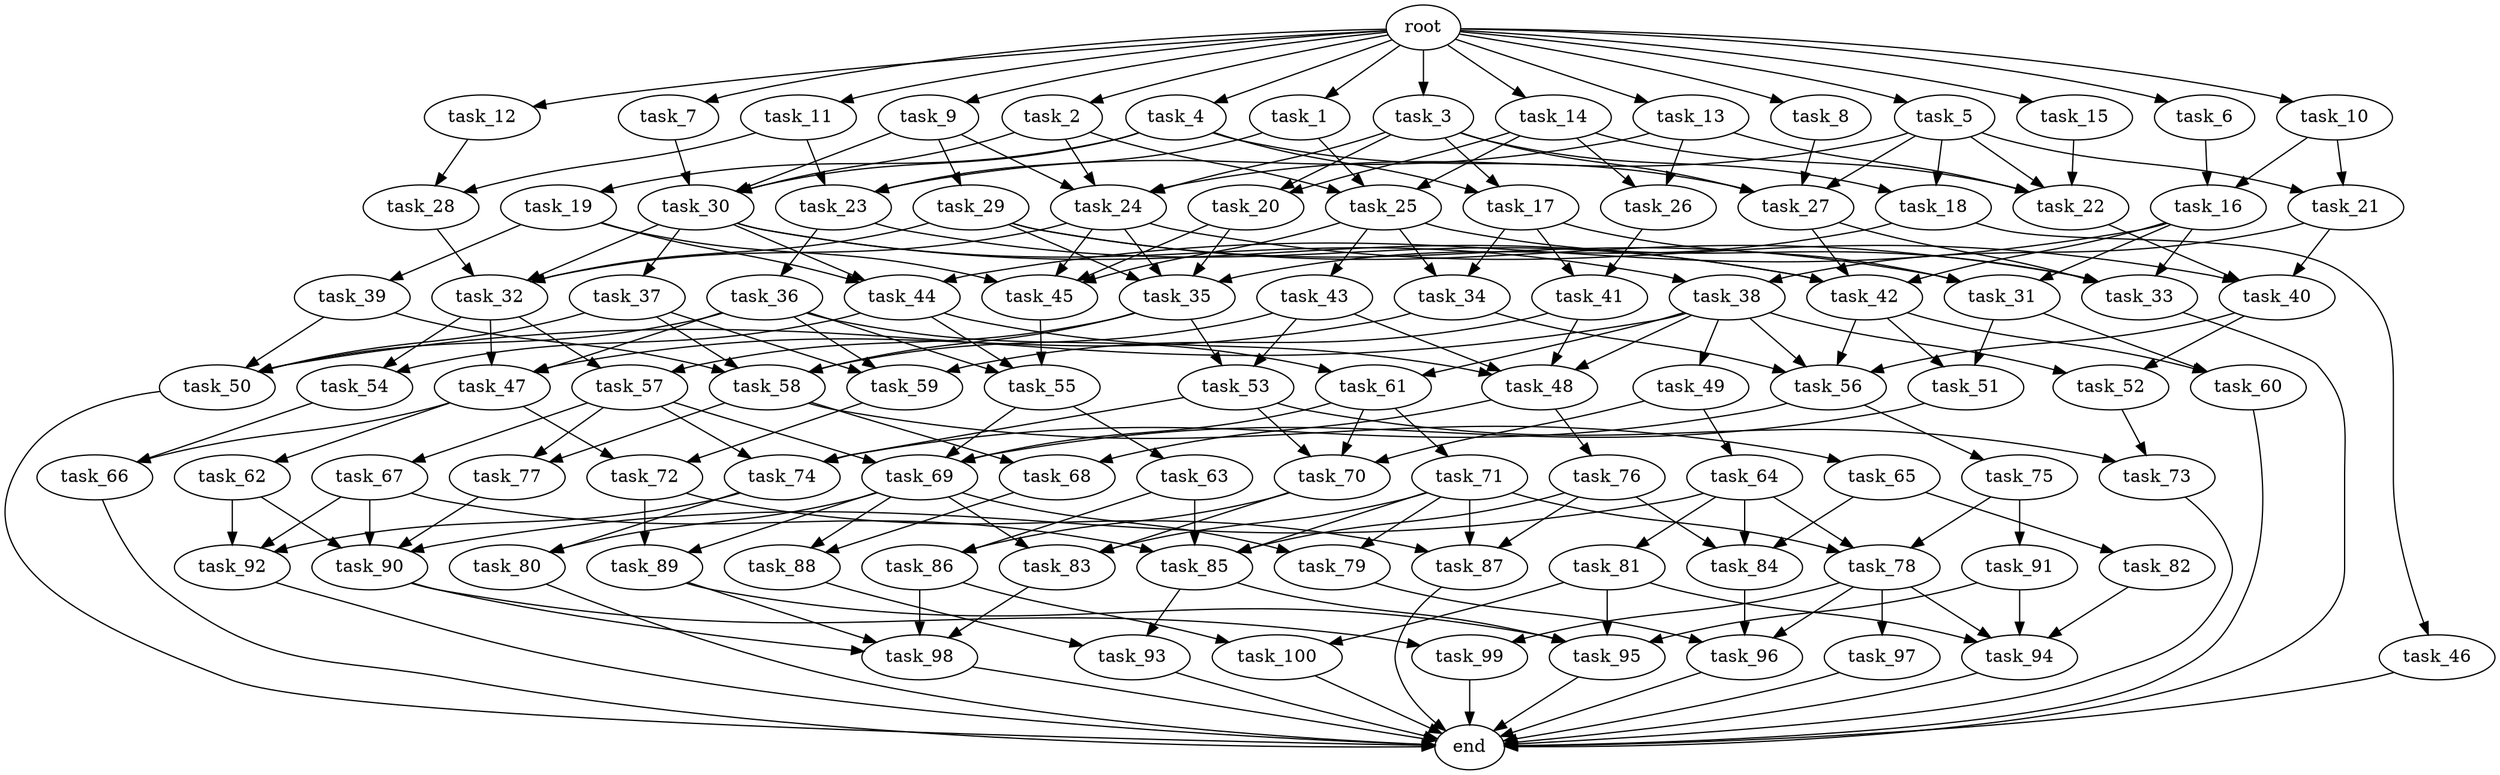 digraph G {
  task_66 [size="6.943117e+08"];
  task_71 [size="3.299204e+09"];
  task_79 [size="8.724534e+08"];
  task_27 [size="4.839465e+07"];
  task_34 [size="4.623757e+09"];
  task_69 [size="2.283670e+09"];
  task_63 [size="2.654362e+09"];
  task_87 [size="4.235990e+07"];
  task_26 [size="3.575526e+09"];
  task_25 [size="1.265658e+09"];
  task_44 [size="5.883272e+08"];
  task_19 [size="3.345272e+09"];
  task_57 [size="4.137079e+09"];
  task_47 [size="2.444186e+09"];
  task_29 [size="3.969119e+09"];
  task_20 [size="4.378832e+09"];
  task_56 [size="1.034112e+09"];
  task_15 [size="6.136028e+08"];
  task_77 [size="4.065709e+09"];
  task_92 [size="3.246488e+09"];
  task_100 [size="4.624342e+09"];
  task_16 [size="1.994286e+09"];
  task_91 [size="3.762591e+08"];
  task_82 [size="4.690116e+09"];
  task_73 [size="2.724911e+09"];
  task_65 [size="2.818928e+09"];
  task_10 [size="2.631180e+09"];
  task_30 [size="3.680850e+09"];
  task_23 [size="2.935172e+09"];
  task_78 [size="2.637353e+08"];
  task_28 [size="3.277689e+09"];
  task_38 [size="1.665328e+09"];
  task_32 [size="1.505913e+08"];
  task_4 [size="3.150342e+09"];
  task_9 [size="4.159662e+09"];
  task_84 [size="2.717900e+09"];
  task_14 [size="3.418460e+09"];
  end [size="0.000000e+00"];
  task_83 [size="1.765403e+09"];
  task_90 [size="1.780825e+09"];
  task_59 [size="4.845749e+09"];
  task_12 [size="3.396488e+09"];
  task_46 [size="4.166196e+09"];
  task_36 [size="3.187106e+09"];
  task_40 [size="2.334212e+09"];
  task_62 [size="3.541864e+09"];
  task_45 [size="1.278894e+09"];
  task_53 [size="2.458461e+09"];
  task_24 [size="9.943246e+08"];
  task_33 [size="4.054209e+08"];
  task_89 [size="3.706222e+08"];
  task_94 [size="2.493409e+09"];
  task_41 [size="1.120652e+09"];
  task_72 [size="1.822540e+09"];
  task_18 [size="4.562085e+08"];
  task_64 [size="2.026320e+09"];
  task_54 [size="1.716566e+09"];
  task_95 [size="4.011965e+09"];
  task_70 [size="1.283705e+09"];
  task_11 [size="3.115950e+09"];
  task_43 [size="4.599026e+08"];
  task_88 [size="4.344320e+09"];
  task_96 [size="3.017170e+08"];
  task_6 [size="1.519531e+09"];
  task_42 [size="1.079744e+09"];
  task_17 [size="3.104970e+09"];
  task_22 [size="1.098356e+09"];
  task_93 [size="3.003939e+09"];
  task_98 [size="3.716158e+09"];
  task_97 [size="1.918906e+09"];
  task_58 [size="4.432637e+09"];
  task_67 [size="4.052254e+08"];
  root [size="0.000000e+00"];
  task_48 [size="2.900993e+09"];
  task_35 [size="3.934934e+09"];
  task_80 [size="3.594107e+09"];
  task_99 [size="4.633875e+09"];
  task_68 [size="1.411368e+09"];
  task_1 [size="1.358983e+09"];
  task_55 [size="2.400989e+08"];
  task_13 [size="4.860288e+09"];
  task_52 [size="5.301938e+08"];
  task_81 [size="4.496713e+09"];
  task_39 [size="3.703748e+09"];
  task_2 [size="2.187518e+09"];
  task_37 [size="4.166354e+09"];
  task_5 [size="3.820861e+09"];
  task_76 [size="4.990769e+09"];
  task_51 [size="2.349801e+09"];
  task_7 [size="1.094891e+09"];
  task_60 [size="3.577911e+09"];
  task_74 [size="4.657207e+08"];
  task_85 [size="4.197455e+09"];
  task_49 [size="1.032049e+09"];
  task_31 [size="2.293741e+09"];
  task_21 [size="3.002890e+09"];
  task_3 [size="5.423748e+08"];
  task_8 [size="6.819314e+08"];
  task_75 [size="2.401888e+09"];
  task_50 [size="2.683067e+09"];
  task_61 [size="2.989170e+09"];
  task_86 [size="2.476036e+09"];

  task_66 -> end [size="1.000000e-12"];
  task_71 -> task_79 [size="6.598407e+08"];
  task_71 -> task_87 [size="6.598407e+08"];
  task_71 -> task_83 [size="6.598407e+08"];
  task_71 -> task_78 [size="6.598407e+08"];
  task_71 -> task_85 [size="6.598407e+08"];
  task_79 -> task_96 [size="8.724534e+07"];
  task_27 -> task_33 [size="2.419732e+06"];
  task_27 -> task_42 [size="2.419732e+06"];
  task_34 -> task_56 [size="4.623757e+08"];
  task_34 -> task_47 [size="4.623757e+08"];
  task_69 -> task_79 [size="1.141835e+08"];
  task_69 -> task_88 [size="1.141835e+08"];
  task_69 -> task_80 [size="1.141835e+08"];
  task_69 -> task_89 [size="1.141835e+08"];
  task_69 -> task_83 [size="1.141835e+08"];
  task_63 -> task_86 [size="5.308724e+08"];
  task_63 -> task_85 [size="5.308724e+08"];
  task_87 -> end [size="1.000000e-12"];
  task_26 -> task_41 [size="3.575526e+08"];
  task_25 -> task_34 [size="8.437722e+07"];
  task_25 -> task_33 [size="8.437722e+07"];
  task_25 -> task_43 [size="8.437722e+07"];
  task_25 -> task_45 [size="8.437722e+07"];
  task_44 -> task_54 [size="3.922181e+07"];
  task_44 -> task_55 [size="3.922181e+07"];
  task_44 -> task_48 [size="3.922181e+07"];
  task_19 -> task_39 [size="6.690544e+08"];
  task_19 -> task_45 [size="6.690544e+08"];
  task_19 -> task_44 [size="6.690544e+08"];
  task_57 -> task_67 [size="4.137079e+08"];
  task_57 -> task_74 [size="4.137079e+08"];
  task_57 -> task_69 [size="4.137079e+08"];
  task_57 -> task_77 [size="4.137079e+08"];
  task_47 -> task_62 [size="1.629457e+08"];
  task_47 -> task_66 [size="1.629457e+08"];
  task_47 -> task_72 [size="1.629457e+08"];
  task_29 -> task_31 [size="7.938238e+08"];
  task_29 -> task_32 [size="7.938238e+08"];
  task_29 -> task_33 [size="7.938238e+08"];
  task_29 -> task_35 [size="7.938238e+08"];
  task_20 -> task_45 [size="4.378832e+08"];
  task_20 -> task_35 [size="4.378832e+08"];
  task_56 -> task_75 [size="5.170558e+07"];
  task_56 -> task_74 [size="5.170558e+07"];
  task_15 -> task_22 [size="1.227206e+08"];
  task_77 -> task_90 [size="4.065709e+08"];
  task_92 -> end [size="1.000000e-12"];
  task_100 -> end [size="1.000000e-12"];
  task_16 -> task_31 [size="1.994286e+08"];
  task_16 -> task_33 [size="1.994286e+08"];
  task_16 -> task_42 [size="1.994286e+08"];
  task_16 -> task_44 [size="1.994286e+08"];
  task_91 -> task_94 [size="7.525183e+07"];
  task_91 -> task_95 [size="7.525183e+07"];
  task_82 -> task_94 [size="9.380233e+08"];
  task_73 -> end [size="1.000000e-12"];
  task_65 -> task_84 [size="5.637856e+08"];
  task_65 -> task_82 [size="5.637856e+08"];
  task_10 -> task_21 [size="5.262361e+08"];
  task_10 -> task_16 [size="5.262361e+08"];
  task_30 -> task_37 [size="1.840425e+08"];
  task_30 -> task_38 [size="1.840425e+08"];
  task_30 -> task_32 [size="1.840425e+08"];
  task_30 -> task_42 [size="1.840425e+08"];
  task_30 -> task_44 [size="1.840425e+08"];
  task_23 -> task_36 [size="1.956781e+08"];
  task_23 -> task_42 [size="1.956781e+08"];
  task_78 -> task_94 [size="1.758235e+07"];
  task_78 -> task_96 [size="1.758235e+07"];
  task_78 -> task_97 [size="1.758235e+07"];
  task_78 -> task_99 [size="1.758235e+07"];
  task_28 -> task_32 [size="3.277689e+08"];
  task_38 -> task_49 [size="1.665328e+08"];
  task_38 -> task_50 [size="1.665328e+08"];
  task_38 -> task_56 [size="1.665328e+08"];
  task_38 -> task_52 [size="1.665328e+08"];
  task_38 -> task_48 [size="1.665328e+08"];
  task_38 -> task_61 [size="1.665328e+08"];
  task_32 -> task_54 [size="7.529567e+06"];
  task_32 -> task_57 [size="7.529567e+06"];
  task_32 -> task_47 [size="7.529567e+06"];
  task_4 -> task_19 [size="6.300684e+08"];
  task_4 -> task_27 [size="6.300684e+08"];
  task_4 -> task_17 [size="6.300684e+08"];
  task_4 -> task_30 [size="6.300684e+08"];
  task_9 -> task_24 [size="8.319324e+08"];
  task_9 -> task_30 [size="8.319324e+08"];
  task_9 -> task_29 [size="8.319324e+08"];
  task_84 -> task_96 [size="1.811933e+08"];
  task_14 -> task_20 [size="6.836920e+08"];
  task_14 -> task_26 [size="6.836920e+08"];
  task_14 -> task_22 [size="6.836920e+08"];
  task_14 -> task_25 [size="6.836920e+08"];
  task_83 -> task_98 [size="1.176935e+08"];
  task_90 -> task_99 [size="8.904127e+07"];
  task_90 -> task_98 [size="8.904127e+07"];
  task_59 -> task_72 [size="3.230499e+08"];
  task_12 -> task_28 [size="6.792975e+08"];
  task_46 -> end [size="1.000000e-12"];
  task_36 -> task_50 [size="6.374213e+08"];
  task_36 -> task_59 [size="6.374213e+08"];
  task_36 -> task_47 [size="6.374213e+08"];
  task_36 -> task_55 [size="6.374213e+08"];
  task_36 -> task_61 [size="6.374213e+08"];
  task_40 -> task_56 [size="1.556142e+08"];
  task_40 -> task_52 [size="1.556142e+08"];
  task_62 -> task_90 [size="7.083728e+08"];
  task_62 -> task_92 [size="7.083728e+08"];
  task_45 -> task_55 [size="6.394471e+07"];
  task_53 -> task_70 [size="2.458461e+08"];
  task_53 -> task_74 [size="2.458461e+08"];
  task_53 -> task_73 [size="2.458461e+08"];
  task_24 -> task_40 [size="4.971623e+07"];
  task_24 -> task_32 [size="4.971623e+07"];
  task_24 -> task_45 [size="4.971623e+07"];
  task_24 -> task_35 [size="4.971623e+07"];
  task_33 -> end [size="1.000000e-12"];
  task_89 -> task_95 [size="3.706222e+07"];
  task_89 -> task_98 [size="3.706222e+07"];
  task_94 -> end [size="1.000000e-12"];
  task_41 -> task_59 [size="1.120652e+08"];
  task_41 -> task_48 [size="1.120652e+08"];
  task_72 -> task_87 [size="1.822540e+08"];
  task_72 -> task_89 [size="1.822540e+08"];
  task_18 -> task_46 [size="4.562085e+07"];
  task_18 -> task_35 [size="4.562085e+07"];
  task_64 -> task_90 [size="4.052641e+08"];
  task_64 -> task_81 [size="4.052641e+08"];
  task_64 -> task_84 [size="4.052641e+08"];
  task_64 -> task_78 [size="4.052641e+08"];
  task_54 -> task_66 [size="1.716566e+08"];
  task_95 -> end [size="1.000000e-12"];
  task_70 -> task_83 [size="8.558032e+07"];
  task_70 -> task_86 [size="8.558032e+07"];
  task_11 -> task_28 [size="6.231900e+08"];
  task_11 -> task_23 [size="6.231900e+08"];
  task_43 -> task_58 [size="9.198052e+07"];
  task_43 -> task_53 [size="9.198052e+07"];
  task_43 -> task_48 [size="9.198052e+07"];
  task_88 -> task_93 [size="4.344320e+08"];
  task_96 -> end [size="1.000000e-12"];
  task_6 -> task_16 [size="3.039062e+08"];
  task_42 -> task_60 [size="5.398720e+07"];
  task_42 -> task_56 [size="5.398720e+07"];
  task_42 -> task_51 [size="5.398720e+07"];
  task_17 -> task_31 [size="3.104970e+08"];
  task_17 -> task_34 [size="3.104970e+08"];
  task_17 -> task_41 [size="3.104970e+08"];
  task_22 -> task_40 [size="5.491781e+07"];
  task_93 -> end [size="1.000000e-12"];
  task_98 -> end [size="1.000000e-12"];
  task_97 -> end [size="1.000000e-12"];
  task_58 -> task_68 [size="2.216318e+08"];
  task_58 -> task_65 [size="2.216318e+08"];
  task_58 -> task_77 [size="2.216318e+08"];
  task_67 -> task_90 [size="8.104507e+07"];
  task_67 -> task_92 [size="8.104507e+07"];
  task_67 -> task_85 [size="8.104507e+07"];
  root -> task_4 [size="1.000000e-12"];
  root -> task_1 [size="1.000000e-12"];
  root -> task_7 [size="1.000000e-12"];
  root -> task_13 [size="1.000000e-12"];
  root -> task_8 [size="1.000000e-12"];
  root -> task_11 [size="1.000000e-12"];
  root -> task_15 [size="1.000000e-12"];
  root -> task_2 [size="1.000000e-12"];
  root -> task_9 [size="1.000000e-12"];
  root -> task_6 [size="1.000000e-12"];
  root -> task_14 [size="1.000000e-12"];
  root -> task_5 [size="1.000000e-12"];
  root -> task_12 [size="1.000000e-12"];
  root -> task_3 [size="1.000000e-12"];
  root -> task_10 [size="1.000000e-12"];
  task_48 -> task_68 [size="1.450496e+08"];
  task_48 -> task_76 [size="1.450496e+08"];
  task_35 -> task_58 [size="1.967467e+08"];
  task_35 -> task_53 [size="1.967467e+08"];
  task_35 -> task_57 [size="1.967467e+08"];
  task_80 -> end [size="1.000000e-12"];
  task_99 -> end [size="1.000000e-12"];
  task_68 -> task_88 [size="1.411368e+08"];
  task_1 -> task_23 [size="2.717965e+08"];
  task_1 -> task_25 [size="2.717965e+08"];
  task_55 -> task_63 [size="1.600659e+07"];
  task_55 -> task_69 [size="1.600659e+07"];
  task_13 -> task_26 [size="9.720576e+08"];
  task_13 -> task_22 [size="9.720576e+08"];
  task_13 -> task_23 [size="9.720576e+08"];
  task_52 -> task_73 [size="5.301938e+07"];
  task_81 -> task_94 [size="8.993427e+08"];
  task_81 -> task_100 [size="8.993427e+08"];
  task_81 -> task_95 [size="8.993427e+08"];
  task_39 -> task_58 [size="7.407497e+08"];
  task_39 -> task_50 [size="7.407497e+08"];
  task_2 -> task_24 [size="4.375037e+08"];
  task_2 -> task_30 [size="4.375037e+08"];
  task_2 -> task_25 [size="4.375037e+08"];
  task_37 -> task_58 [size="8.332709e+08"];
  task_37 -> task_50 [size="8.332709e+08"];
  task_37 -> task_59 [size="8.332709e+08"];
  task_5 -> task_27 [size="7.641722e+08"];
  task_5 -> task_21 [size="7.641722e+08"];
  task_5 -> task_22 [size="7.641722e+08"];
  task_5 -> task_24 [size="7.641722e+08"];
  task_5 -> task_18 [size="7.641722e+08"];
  task_76 -> task_87 [size="9.981538e+08"];
  task_76 -> task_84 [size="9.981538e+08"];
  task_76 -> task_85 [size="9.981538e+08"];
  task_51 -> task_69 [size="2.349801e+08"];
  task_7 -> task_30 [size="2.189782e+08"];
  task_60 -> end [size="1.000000e-12"];
  task_74 -> task_80 [size="3.104804e+07"];
  task_74 -> task_92 [size="3.104804e+07"];
  task_85 -> task_95 [size="2.098727e+08"];
  task_85 -> task_93 [size="2.098727e+08"];
  task_49 -> task_70 [size="2.064098e+08"];
  task_49 -> task_64 [size="2.064098e+08"];
  task_31 -> task_60 [size="1.529161e+08"];
  task_31 -> task_51 [size="1.529161e+08"];
  task_21 -> task_40 [size="3.002890e+08"];
  task_21 -> task_38 [size="3.002890e+08"];
  task_3 -> task_27 [size="1.084750e+08"];
  task_3 -> task_20 [size="1.084750e+08"];
  task_3 -> task_17 [size="1.084750e+08"];
  task_3 -> task_24 [size="1.084750e+08"];
  task_3 -> task_18 [size="1.084750e+08"];
  task_8 -> task_27 [size="1.363863e+08"];
  task_75 -> task_91 [size="4.803777e+08"];
  task_75 -> task_78 [size="4.803777e+08"];
  task_50 -> end [size="1.000000e-12"];
  task_61 -> task_70 [size="2.989170e+08"];
  task_61 -> task_69 [size="2.989170e+08"];
  task_61 -> task_71 [size="2.989170e+08"];
  task_86 -> task_100 [size="2.476036e+08"];
  task_86 -> task_98 [size="2.476036e+08"];
}
